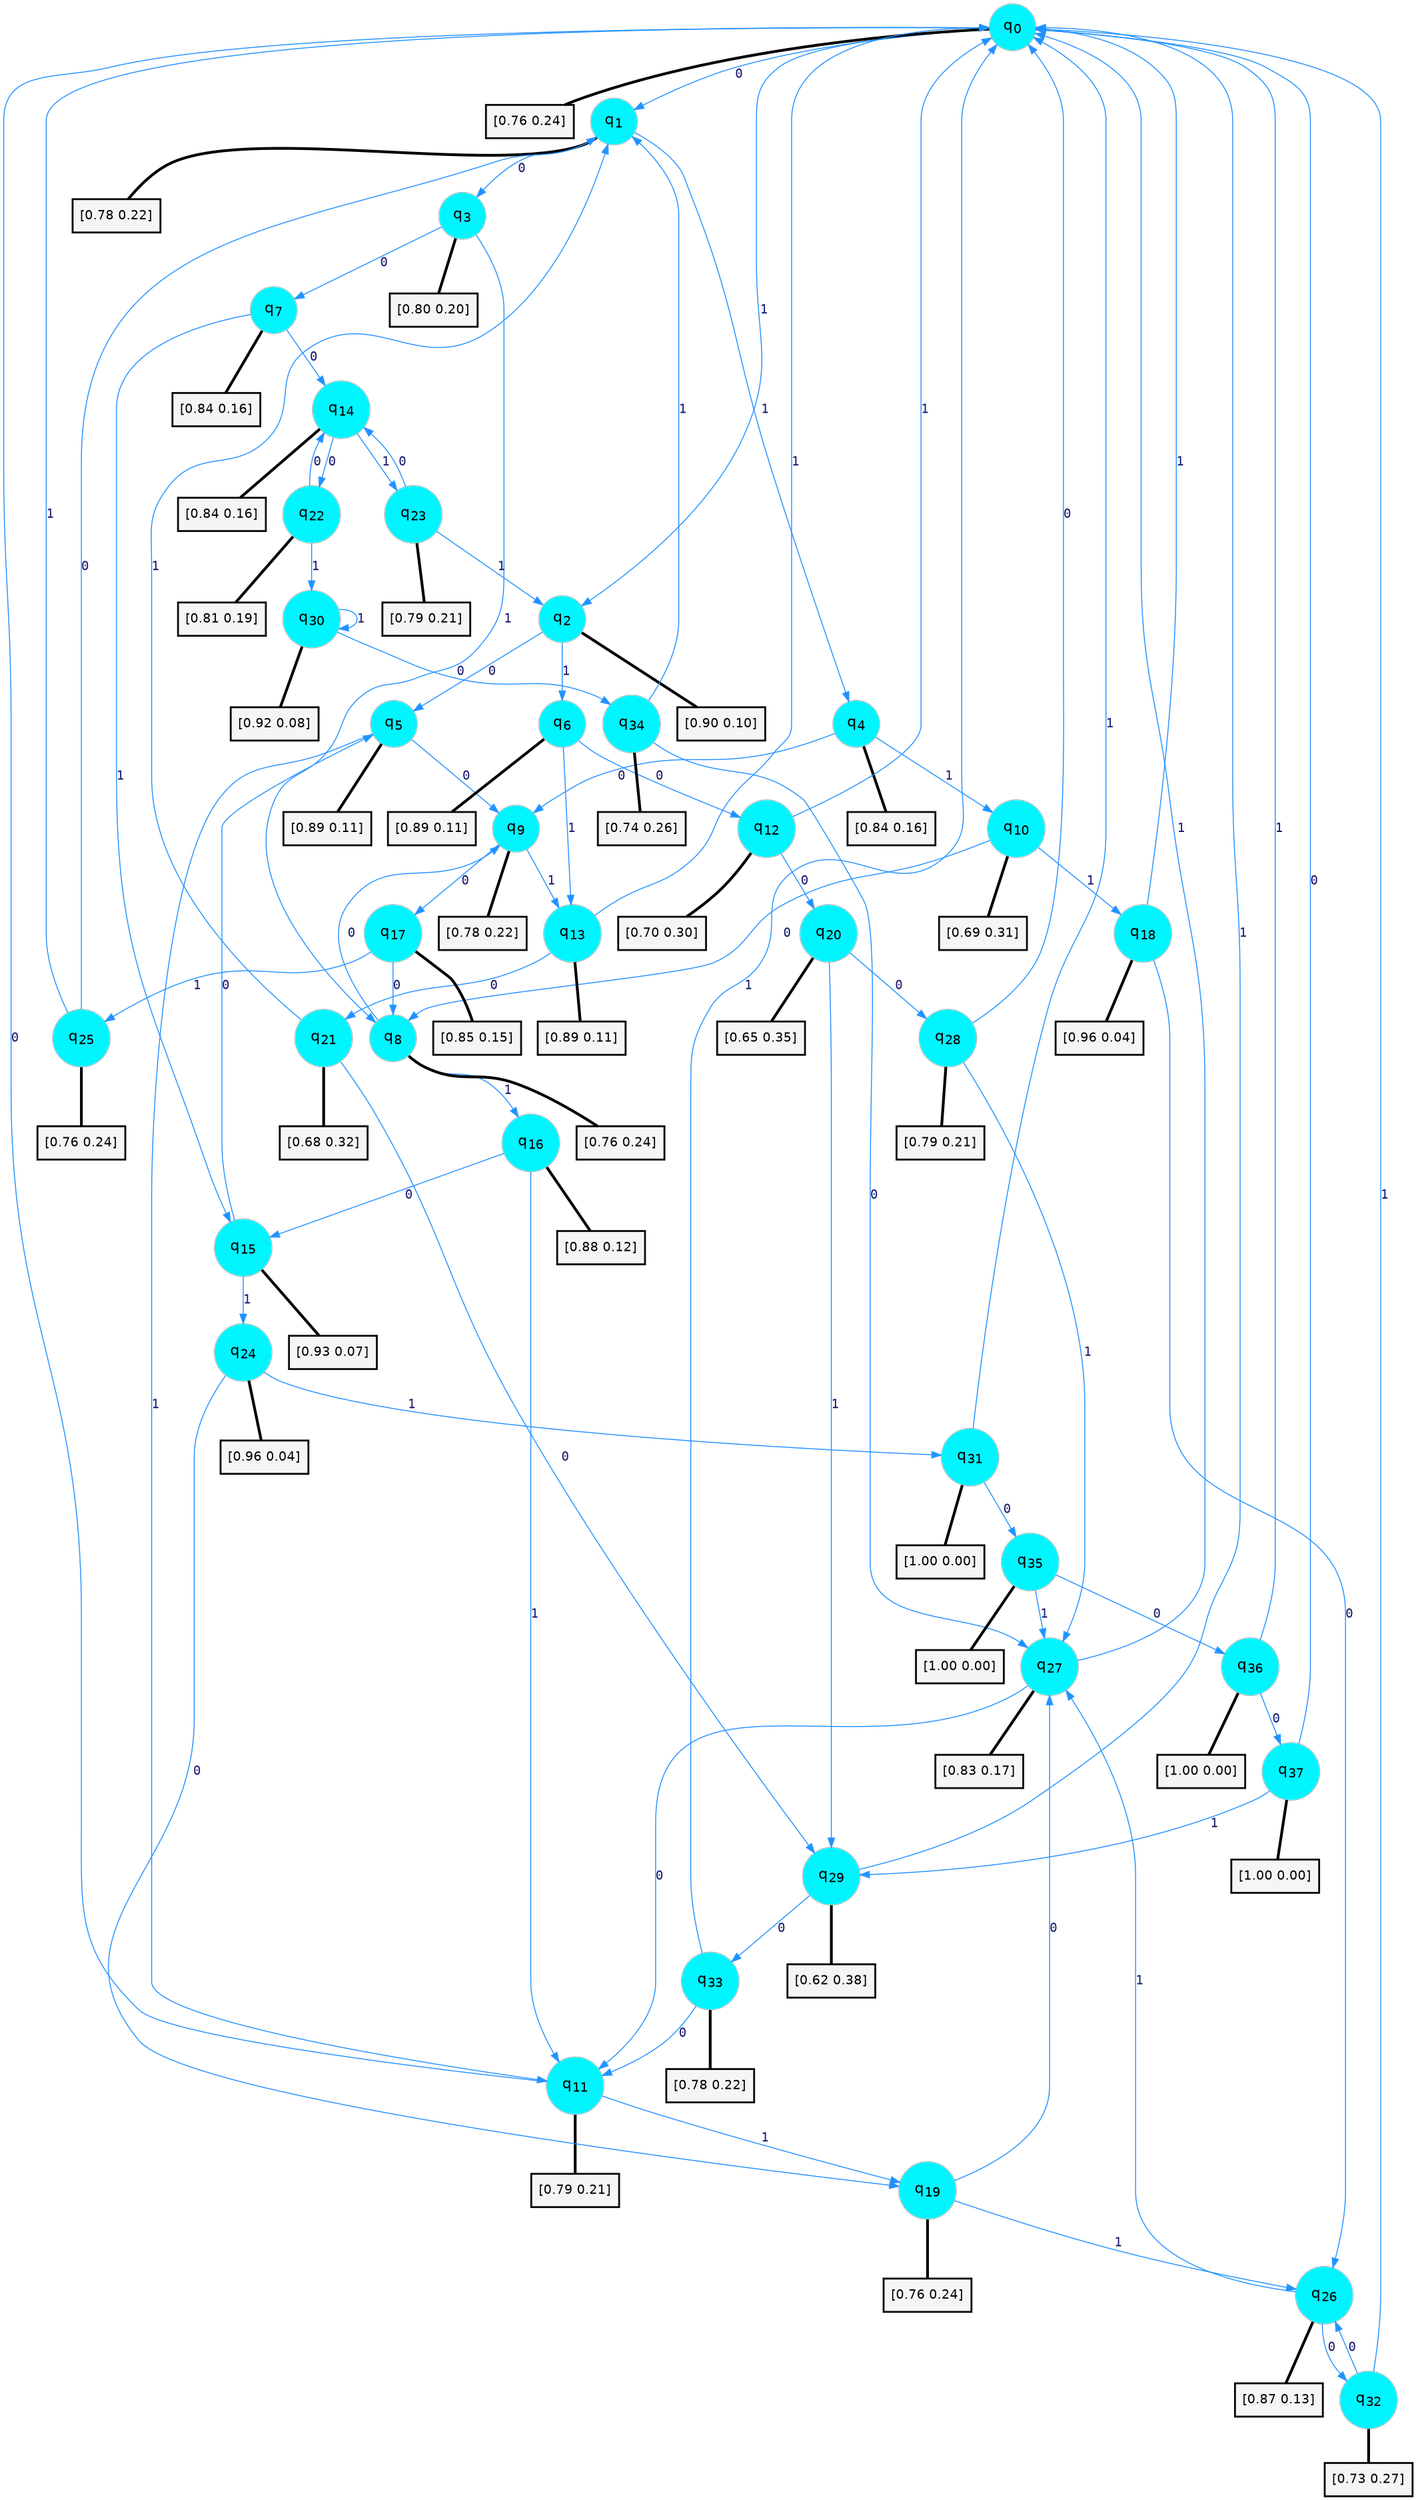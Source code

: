digraph G {
graph [
bgcolor=transparent, dpi=300, rankdir=TD, size="40,25"];
node [
color=gray, fillcolor=turquoise1, fontcolor=black, fontname=Helvetica, fontsize=16, fontweight=bold, shape=circle, style=filled];
edge [
arrowsize=1, color=dodgerblue1, fontcolor=midnightblue, fontname=courier, fontweight=bold, penwidth=1, style=solid, weight=20];
0[label=<q<SUB>0</SUB>>];
1[label=<q<SUB>1</SUB>>];
2[label=<q<SUB>2</SUB>>];
3[label=<q<SUB>3</SUB>>];
4[label=<q<SUB>4</SUB>>];
5[label=<q<SUB>5</SUB>>];
6[label=<q<SUB>6</SUB>>];
7[label=<q<SUB>7</SUB>>];
8[label=<q<SUB>8</SUB>>];
9[label=<q<SUB>9</SUB>>];
10[label=<q<SUB>10</SUB>>];
11[label=<q<SUB>11</SUB>>];
12[label=<q<SUB>12</SUB>>];
13[label=<q<SUB>13</SUB>>];
14[label=<q<SUB>14</SUB>>];
15[label=<q<SUB>15</SUB>>];
16[label=<q<SUB>16</SUB>>];
17[label=<q<SUB>17</SUB>>];
18[label=<q<SUB>18</SUB>>];
19[label=<q<SUB>19</SUB>>];
20[label=<q<SUB>20</SUB>>];
21[label=<q<SUB>21</SUB>>];
22[label=<q<SUB>22</SUB>>];
23[label=<q<SUB>23</SUB>>];
24[label=<q<SUB>24</SUB>>];
25[label=<q<SUB>25</SUB>>];
26[label=<q<SUB>26</SUB>>];
27[label=<q<SUB>27</SUB>>];
28[label=<q<SUB>28</SUB>>];
29[label=<q<SUB>29</SUB>>];
30[label=<q<SUB>30</SUB>>];
31[label=<q<SUB>31</SUB>>];
32[label=<q<SUB>32</SUB>>];
33[label=<q<SUB>33</SUB>>];
34[label=<q<SUB>34</SUB>>];
35[label=<q<SUB>35</SUB>>];
36[label=<q<SUB>36</SUB>>];
37[label=<q<SUB>37</SUB>>];
38[label="[0.76 0.24]", shape=box,fontcolor=black, fontname=Helvetica, fontsize=14, penwidth=2, fillcolor=whitesmoke,color=black];
39[label="[0.78 0.22]", shape=box,fontcolor=black, fontname=Helvetica, fontsize=14, penwidth=2, fillcolor=whitesmoke,color=black];
40[label="[0.90 0.10]", shape=box,fontcolor=black, fontname=Helvetica, fontsize=14, penwidth=2, fillcolor=whitesmoke,color=black];
41[label="[0.80 0.20]", shape=box,fontcolor=black, fontname=Helvetica, fontsize=14, penwidth=2, fillcolor=whitesmoke,color=black];
42[label="[0.84 0.16]", shape=box,fontcolor=black, fontname=Helvetica, fontsize=14, penwidth=2, fillcolor=whitesmoke,color=black];
43[label="[0.89 0.11]", shape=box,fontcolor=black, fontname=Helvetica, fontsize=14, penwidth=2, fillcolor=whitesmoke,color=black];
44[label="[0.89 0.11]", shape=box,fontcolor=black, fontname=Helvetica, fontsize=14, penwidth=2, fillcolor=whitesmoke,color=black];
45[label="[0.84 0.16]", shape=box,fontcolor=black, fontname=Helvetica, fontsize=14, penwidth=2, fillcolor=whitesmoke,color=black];
46[label="[0.76 0.24]", shape=box,fontcolor=black, fontname=Helvetica, fontsize=14, penwidth=2, fillcolor=whitesmoke,color=black];
47[label="[0.78 0.22]", shape=box,fontcolor=black, fontname=Helvetica, fontsize=14, penwidth=2, fillcolor=whitesmoke,color=black];
48[label="[0.69 0.31]", shape=box,fontcolor=black, fontname=Helvetica, fontsize=14, penwidth=2, fillcolor=whitesmoke,color=black];
49[label="[0.79 0.21]", shape=box,fontcolor=black, fontname=Helvetica, fontsize=14, penwidth=2, fillcolor=whitesmoke,color=black];
50[label="[0.70 0.30]", shape=box,fontcolor=black, fontname=Helvetica, fontsize=14, penwidth=2, fillcolor=whitesmoke,color=black];
51[label="[0.89 0.11]", shape=box,fontcolor=black, fontname=Helvetica, fontsize=14, penwidth=2, fillcolor=whitesmoke,color=black];
52[label="[0.84 0.16]", shape=box,fontcolor=black, fontname=Helvetica, fontsize=14, penwidth=2, fillcolor=whitesmoke,color=black];
53[label="[0.93 0.07]", shape=box,fontcolor=black, fontname=Helvetica, fontsize=14, penwidth=2, fillcolor=whitesmoke,color=black];
54[label="[0.88 0.12]", shape=box,fontcolor=black, fontname=Helvetica, fontsize=14, penwidth=2, fillcolor=whitesmoke,color=black];
55[label="[0.85 0.15]", shape=box,fontcolor=black, fontname=Helvetica, fontsize=14, penwidth=2, fillcolor=whitesmoke,color=black];
56[label="[0.96 0.04]", shape=box,fontcolor=black, fontname=Helvetica, fontsize=14, penwidth=2, fillcolor=whitesmoke,color=black];
57[label="[0.76 0.24]", shape=box,fontcolor=black, fontname=Helvetica, fontsize=14, penwidth=2, fillcolor=whitesmoke,color=black];
58[label="[0.65 0.35]", shape=box,fontcolor=black, fontname=Helvetica, fontsize=14, penwidth=2, fillcolor=whitesmoke,color=black];
59[label="[0.68 0.32]", shape=box,fontcolor=black, fontname=Helvetica, fontsize=14, penwidth=2, fillcolor=whitesmoke,color=black];
60[label="[0.81 0.19]", shape=box,fontcolor=black, fontname=Helvetica, fontsize=14, penwidth=2, fillcolor=whitesmoke,color=black];
61[label="[0.79 0.21]", shape=box,fontcolor=black, fontname=Helvetica, fontsize=14, penwidth=2, fillcolor=whitesmoke,color=black];
62[label="[0.96 0.04]", shape=box,fontcolor=black, fontname=Helvetica, fontsize=14, penwidth=2, fillcolor=whitesmoke,color=black];
63[label="[0.76 0.24]", shape=box,fontcolor=black, fontname=Helvetica, fontsize=14, penwidth=2, fillcolor=whitesmoke,color=black];
64[label="[0.87 0.13]", shape=box,fontcolor=black, fontname=Helvetica, fontsize=14, penwidth=2, fillcolor=whitesmoke,color=black];
65[label="[0.83 0.17]", shape=box,fontcolor=black, fontname=Helvetica, fontsize=14, penwidth=2, fillcolor=whitesmoke,color=black];
66[label="[0.79 0.21]", shape=box,fontcolor=black, fontname=Helvetica, fontsize=14, penwidth=2, fillcolor=whitesmoke,color=black];
67[label="[0.62 0.38]", shape=box,fontcolor=black, fontname=Helvetica, fontsize=14, penwidth=2, fillcolor=whitesmoke,color=black];
68[label="[0.92 0.08]", shape=box,fontcolor=black, fontname=Helvetica, fontsize=14, penwidth=2, fillcolor=whitesmoke,color=black];
69[label="[1.00 0.00]", shape=box,fontcolor=black, fontname=Helvetica, fontsize=14, penwidth=2, fillcolor=whitesmoke,color=black];
70[label="[0.73 0.27]", shape=box,fontcolor=black, fontname=Helvetica, fontsize=14, penwidth=2, fillcolor=whitesmoke,color=black];
71[label="[0.78 0.22]", shape=box,fontcolor=black, fontname=Helvetica, fontsize=14, penwidth=2, fillcolor=whitesmoke,color=black];
72[label="[0.74 0.26]", shape=box,fontcolor=black, fontname=Helvetica, fontsize=14, penwidth=2, fillcolor=whitesmoke,color=black];
73[label="[1.00 0.00]", shape=box,fontcolor=black, fontname=Helvetica, fontsize=14, penwidth=2, fillcolor=whitesmoke,color=black];
74[label="[1.00 0.00]", shape=box,fontcolor=black, fontname=Helvetica, fontsize=14, penwidth=2, fillcolor=whitesmoke,color=black];
75[label="[1.00 0.00]", shape=box,fontcolor=black, fontname=Helvetica, fontsize=14, penwidth=2, fillcolor=whitesmoke,color=black];
0->1 [label=0];
0->2 [label=1];
0->38 [arrowhead=none, penwidth=3,color=black];
1->3 [label=0];
1->4 [label=1];
1->39 [arrowhead=none, penwidth=3,color=black];
2->5 [label=0];
2->6 [label=1];
2->40 [arrowhead=none, penwidth=3,color=black];
3->7 [label=0];
3->8 [label=1];
3->41 [arrowhead=none, penwidth=3,color=black];
4->9 [label=0];
4->10 [label=1];
4->42 [arrowhead=none, penwidth=3,color=black];
5->9 [label=0];
5->11 [label=1];
5->43 [arrowhead=none, penwidth=3,color=black];
6->12 [label=0];
6->13 [label=1];
6->44 [arrowhead=none, penwidth=3,color=black];
7->14 [label=0];
7->15 [label=1];
7->45 [arrowhead=none, penwidth=3,color=black];
8->9 [label=0];
8->16 [label=1];
8->46 [arrowhead=none, penwidth=3,color=black];
9->17 [label=0];
9->13 [label=1];
9->47 [arrowhead=none, penwidth=3,color=black];
10->8 [label=0];
10->18 [label=1];
10->48 [arrowhead=none, penwidth=3,color=black];
11->0 [label=0];
11->19 [label=1];
11->49 [arrowhead=none, penwidth=3,color=black];
12->20 [label=0];
12->0 [label=1];
12->50 [arrowhead=none, penwidth=3,color=black];
13->21 [label=0];
13->0 [label=1];
13->51 [arrowhead=none, penwidth=3,color=black];
14->22 [label=0];
14->23 [label=1];
14->52 [arrowhead=none, penwidth=3,color=black];
15->5 [label=0];
15->24 [label=1];
15->53 [arrowhead=none, penwidth=3,color=black];
16->15 [label=0];
16->11 [label=1];
16->54 [arrowhead=none, penwidth=3,color=black];
17->8 [label=0];
17->25 [label=1];
17->55 [arrowhead=none, penwidth=3,color=black];
18->26 [label=0];
18->0 [label=1];
18->56 [arrowhead=none, penwidth=3,color=black];
19->27 [label=0];
19->26 [label=1];
19->57 [arrowhead=none, penwidth=3,color=black];
20->28 [label=0];
20->29 [label=1];
20->58 [arrowhead=none, penwidth=3,color=black];
21->29 [label=0];
21->1 [label=1];
21->59 [arrowhead=none, penwidth=3,color=black];
22->14 [label=0];
22->30 [label=1];
22->60 [arrowhead=none, penwidth=3,color=black];
23->14 [label=0];
23->2 [label=1];
23->61 [arrowhead=none, penwidth=3,color=black];
24->19 [label=0];
24->31 [label=1];
24->62 [arrowhead=none, penwidth=3,color=black];
25->1 [label=0];
25->0 [label=1];
25->63 [arrowhead=none, penwidth=3,color=black];
26->32 [label=0];
26->27 [label=1];
26->64 [arrowhead=none, penwidth=3,color=black];
27->11 [label=0];
27->0 [label=1];
27->65 [arrowhead=none, penwidth=3,color=black];
28->0 [label=0];
28->27 [label=1];
28->66 [arrowhead=none, penwidth=3,color=black];
29->33 [label=0];
29->0 [label=1];
29->67 [arrowhead=none, penwidth=3,color=black];
30->34 [label=0];
30->30 [label=1];
30->68 [arrowhead=none, penwidth=3,color=black];
31->35 [label=0];
31->0 [label=1];
31->69 [arrowhead=none, penwidth=3,color=black];
32->26 [label=0];
32->0 [label=1];
32->70 [arrowhead=none, penwidth=3,color=black];
33->11 [label=0];
33->0 [label=1];
33->71 [arrowhead=none, penwidth=3,color=black];
34->27 [label=0];
34->1 [label=1];
34->72 [arrowhead=none, penwidth=3,color=black];
35->36 [label=0];
35->27 [label=1];
35->73 [arrowhead=none, penwidth=3,color=black];
36->37 [label=0];
36->0 [label=1];
36->74 [arrowhead=none, penwidth=3,color=black];
37->0 [label=0];
37->29 [label=1];
37->75 [arrowhead=none, penwidth=3,color=black];
}
